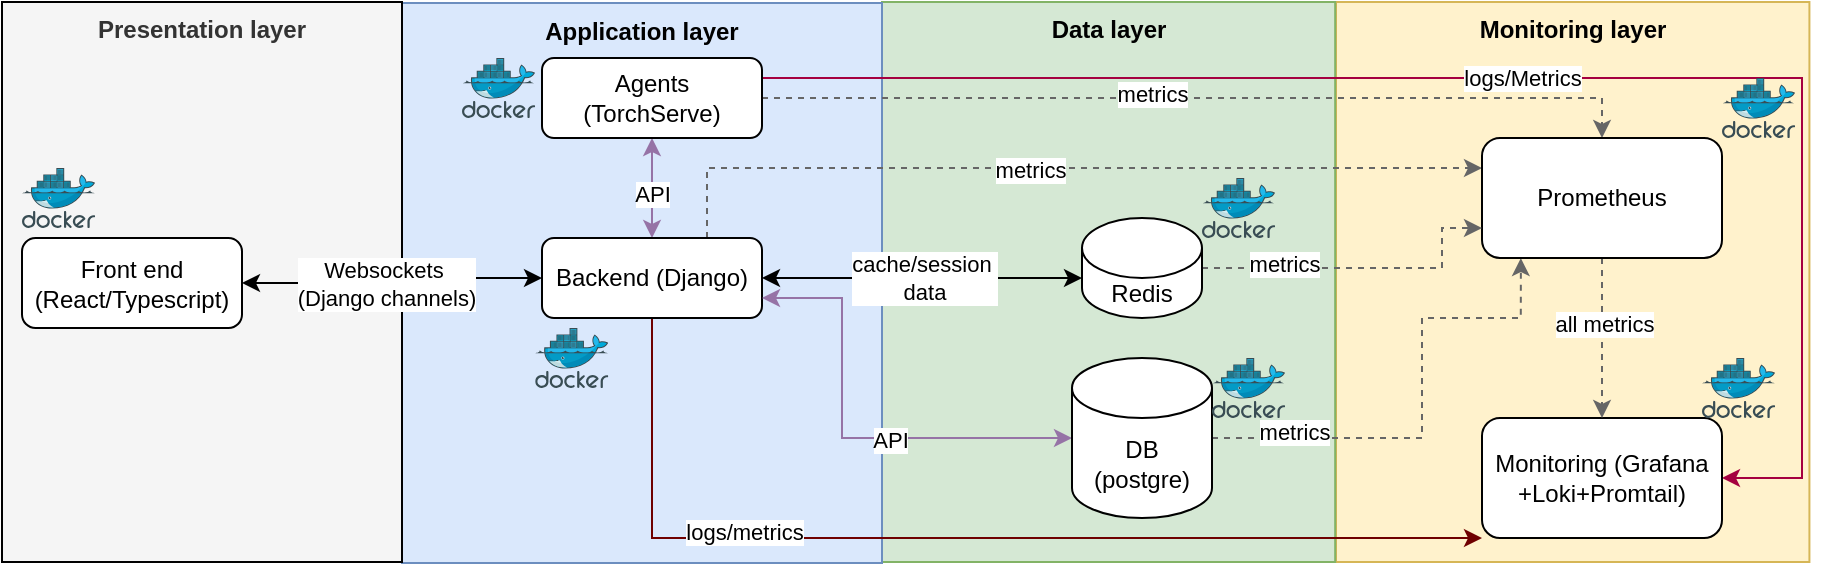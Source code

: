 <mxfile version="24.7.5">
  <diagram name="Page-1" id="CiyXFAk-7DnXUXdZaAjp">
    <mxGraphModel dx="1062" dy="710" grid="1" gridSize="10" guides="1" tooltips="1" connect="1" arrows="1" fold="1" page="1" pageScale="1" pageWidth="850" pageHeight="1100" math="0" shadow="0">
      <root>
        <mxCell id="0" />
        <mxCell id="1" parent="0" />
        <mxCell id="xeRgE6XUrHSfRugqc7fB-45" value="Monitoring layer" style="rounded=0;whiteSpace=wrap;html=1;fillColor=#fff2cc;strokeColor=#d6b656;fontStyle=1;verticalAlign=top;" vertex="1" parent="1">
          <mxGeometry x="717" y="450" width="236.71" height="280" as="geometry" />
        </mxCell>
        <mxCell id="xeRgE6XUrHSfRugqc7fB-44" value="Data layer" style="rounded=0;whiteSpace=wrap;html=1;fillColor=#d5e8d4;strokeColor=#82b366;fontStyle=1;verticalAlign=top;" vertex="1" parent="1">
          <mxGeometry x="490" y="450" width="226.59" height="280" as="geometry" />
        </mxCell>
        <mxCell id="xeRgE6XUrHSfRugqc7fB-43" value="Application layer" style="rounded=0;whiteSpace=wrap;html=1;fillColor=#dae8fc;strokeColor=#6c8ebf;verticalAlign=top;fontStyle=1" vertex="1" parent="1">
          <mxGeometry x="250" y="450.5" width="240" height="280" as="geometry" />
        </mxCell>
        <mxCell id="xeRgE6XUrHSfRugqc7fB-42" value="Presentation layer" style="rounded=0;whiteSpace=wrap;html=1;fillColor=#f5f5f5;fontColor=#333333;strokeColor=default;horizontal=1;verticalAlign=top;fontStyle=1" vertex="1" parent="1">
          <mxGeometry x="50" y="450" width="200" height="280" as="geometry" />
        </mxCell>
        <mxCell id="gWwcnGVknCiloAEEalJj-23" value="" style="image;sketch=0;aspect=fixed;html=1;points=[];align=center;fontSize=12;image=img/lib/mscae/Docker.svg;" parent="1" vertex="1">
          <mxGeometry x="60" y="533" width="36.59" height="30" as="geometry" />
        </mxCell>
        <mxCell id="xeRgE6XUrHSfRugqc7fB-19" value="Front end (React/Typescript)" style="rounded=1;whiteSpace=wrap;html=1;" vertex="1" parent="1">
          <mxGeometry x="60" y="568" width="110" height="45" as="geometry" />
        </mxCell>
        <mxCell id="xeRgE6XUrHSfRugqc7fB-27" style="edgeStyle=orthogonalEdgeStyle;rounded=0;orthogonalLoop=1;jettySize=auto;html=1;entryX=1;entryY=0.5;entryDx=0;entryDy=0;startArrow=classic;startFill=1;" edge="1" parent="1" source="xeRgE6XUrHSfRugqc7fB-20" target="xeRgE6XUrHSfRugqc7fB-19">
          <mxGeometry relative="1" as="geometry" />
        </mxCell>
        <mxCell id="xeRgE6XUrHSfRugqc7fB-36" value="Websockets&amp;nbsp;&lt;div&gt;(Django channels)&lt;/div&gt;" style="edgeLabel;html=1;align=center;verticalAlign=middle;resizable=0;points=[];" vertex="1" connectable="0" parent="xeRgE6XUrHSfRugqc7fB-27">
          <mxGeometry x="0.058" relative="1" as="geometry">
            <mxPoint as="offset" />
          </mxGeometry>
        </mxCell>
        <mxCell id="xeRgE6XUrHSfRugqc7fB-32" style="edgeStyle=orthogonalEdgeStyle;rounded=0;orthogonalLoop=1;jettySize=auto;html=1;entryX=0.5;entryY=1;entryDx=0;entryDy=0;startArrow=classic;startFill=1;jumpSize=20;fillColor=#e1d5e7;strokeColor=#9673a6;" edge="1" parent="1" source="xeRgE6XUrHSfRugqc7fB-20" target="xeRgE6XUrHSfRugqc7fB-21">
          <mxGeometry relative="1" as="geometry" />
        </mxCell>
        <mxCell id="xeRgE6XUrHSfRugqc7fB-37" value="API" style="edgeLabel;html=1;align=center;verticalAlign=middle;resizable=0;points=[];" vertex="1" connectable="0" parent="xeRgE6XUrHSfRugqc7fB-32">
          <mxGeometry x="-0.094" relative="1" as="geometry">
            <mxPoint as="offset" />
          </mxGeometry>
        </mxCell>
        <mxCell id="xeRgE6XUrHSfRugqc7fB-40" style="edgeStyle=orthogonalEdgeStyle;rounded=0;orthogonalLoop=1;jettySize=auto;html=1;exitX=0.75;exitY=0;exitDx=0;exitDy=0;entryX=0;entryY=0.25;entryDx=0;entryDy=0;dashed=1;fillColor=#f5f5f5;strokeColor=#666666;" edge="1" parent="1" source="xeRgE6XUrHSfRugqc7fB-20" target="xeRgE6XUrHSfRugqc7fB-25">
          <mxGeometry relative="1" as="geometry">
            <Array as="points">
              <mxPoint x="403" y="533" />
            </Array>
          </mxGeometry>
        </mxCell>
        <mxCell id="xeRgE6XUrHSfRugqc7fB-41" value="metrics" style="edgeLabel;html=1;align=center;verticalAlign=middle;resizable=0;points=[];" vertex="1" connectable="0" parent="xeRgE6XUrHSfRugqc7fB-40">
          <mxGeometry x="-0.069" y="-1" relative="1" as="geometry">
            <mxPoint as="offset" />
          </mxGeometry>
        </mxCell>
        <mxCell id="xeRgE6XUrHSfRugqc7fB-60" style="edgeStyle=orthogonalEdgeStyle;rounded=0;orthogonalLoop=1;jettySize=auto;html=1;entryX=0;entryY=1;entryDx=0;entryDy=0;fillColor=#a20025;strokeColor=#6F0000;" edge="1" parent="1" source="xeRgE6XUrHSfRugqc7fB-20" target="xeRgE6XUrHSfRugqc7fB-24">
          <mxGeometry relative="1" as="geometry">
            <Array as="points">
              <mxPoint x="375" y="718" />
            </Array>
          </mxGeometry>
        </mxCell>
        <mxCell id="xeRgE6XUrHSfRugqc7fB-61" value="logs/metrics" style="edgeLabel;html=1;align=center;verticalAlign=middle;resizable=0;points=[];" vertex="1" connectable="0" parent="xeRgE6XUrHSfRugqc7fB-60">
          <mxGeometry x="-0.406" y="3" relative="1" as="geometry">
            <mxPoint as="offset" />
          </mxGeometry>
        </mxCell>
        <mxCell id="xeRgE6XUrHSfRugqc7fB-20" value="Backend (Django)" style="rounded=1;whiteSpace=wrap;html=1;" vertex="1" parent="1">
          <mxGeometry x="320" y="568" width="110" height="40" as="geometry" />
        </mxCell>
        <mxCell id="xeRgE6XUrHSfRugqc7fB-33" style="edgeStyle=orthogonalEdgeStyle;rounded=0;orthogonalLoop=1;jettySize=auto;html=1;entryX=0.5;entryY=0;entryDx=0;entryDy=0;dashed=1;fillColor=#f5f5f5;strokeColor=#666666;" edge="1" parent="1" source="xeRgE6XUrHSfRugqc7fB-21" target="xeRgE6XUrHSfRugqc7fB-25">
          <mxGeometry relative="1" as="geometry" />
        </mxCell>
        <mxCell id="xeRgE6XUrHSfRugqc7fB-35" value="metrics" style="edgeLabel;html=1;align=center;verticalAlign=middle;resizable=0;points=[];" vertex="1" connectable="0" parent="xeRgE6XUrHSfRugqc7fB-33">
          <mxGeometry x="-0.115" y="2" relative="1" as="geometry">
            <mxPoint as="offset" />
          </mxGeometry>
        </mxCell>
        <mxCell id="xeRgE6XUrHSfRugqc7fB-59" value="logs/Metrics" style="edgeStyle=orthogonalEdgeStyle;rounded=0;orthogonalLoop=1;jettySize=auto;html=1;entryX=1;entryY=0.5;entryDx=0;entryDy=0;exitX=1;exitY=0.25;exitDx=0;exitDy=0;fillColor=#d80073;strokeColor=#A50040;" edge="1" parent="1" source="xeRgE6XUrHSfRugqc7fB-21" target="xeRgE6XUrHSfRugqc7fB-24">
          <mxGeometry relative="1" as="geometry">
            <Array as="points">
              <mxPoint x="950" y="488" />
              <mxPoint x="950" y="688" />
            </Array>
          </mxGeometry>
        </mxCell>
        <mxCell id="xeRgE6XUrHSfRugqc7fB-21" value="Agents (TorchServe)" style="rounded=1;whiteSpace=wrap;html=1;" vertex="1" parent="1">
          <mxGeometry x="320" y="478" width="110" height="40" as="geometry" />
        </mxCell>
        <mxCell id="xeRgE6XUrHSfRugqc7fB-30" style="edgeStyle=orthogonalEdgeStyle;rounded=0;orthogonalLoop=1;jettySize=auto;html=1;entryX=1;entryY=0.75;entryDx=0;entryDy=0;startArrow=classic;startFill=1;endArrow=classic;endFill=1;jumpSize=20;fillColor=#e1d5e7;strokeColor=#9673a6;" edge="1" parent="1" source="xeRgE6XUrHSfRugqc7fB-23" target="xeRgE6XUrHSfRugqc7fB-20">
          <mxGeometry relative="1" as="geometry">
            <Array as="points">
              <mxPoint x="470" y="668" />
              <mxPoint x="470" y="598" />
            </Array>
          </mxGeometry>
        </mxCell>
        <mxCell id="xeRgE6XUrHSfRugqc7fB-39" value="API" style="edgeLabel;html=1;align=center;verticalAlign=middle;resizable=0;points=[];" vertex="1" connectable="0" parent="xeRgE6XUrHSfRugqc7fB-30">
          <mxGeometry x="-0.191" y="1" relative="1" as="geometry">
            <mxPoint as="offset" />
          </mxGeometry>
        </mxCell>
        <mxCell id="xeRgE6XUrHSfRugqc7fB-49" style="edgeStyle=orthogonalEdgeStyle;rounded=0;orthogonalLoop=1;jettySize=auto;html=1;entryX=0.162;entryY=1.001;entryDx=0;entryDy=0;entryPerimeter=0;dashed=1;fillColor=#f5f5f5;strokeColor=#666666;" edge="1" parent="1" source="xeRgE6XUrHSfRugqc7fB-23" target="xeRgE6XUrHSfRugqc7fB-25">
          <mxGeometry relative="1" as="geometry">
            <Array as="points">
              <mxPoint x="760" y="668" />
              <mxPoint x="760" y="608" />
              <mxPoint x="809" y="608" />
            </Array>
          </mxGeometry>
        </mxCell>
        <mxCell id="xeRgE6XUrHSfRugqc7fB-50" value="metrics" style="edgeLabel;html=1;align=center;verticalAlign=middle;resizable=0;points=[];" vertex="1" connectable="0" parent="xeRgE6XUrHSfRugqc7fB-49">
          <mxGeometry x="-0.663" y="3" relative="1" as="geometry">
            <mxPoint as="offset" />
          </mxGeometry>
        </mxCell>
        <mxCell id="xeRgE6XUrHSfRugqc7fB-23" value="DB (postgre)" style="shape=cylinder3;whiteSpace=wrap;html=1;boundedLbl=1;backgroundOutline=1;size=15;" vertex="1" parent="1">
          <mxGeometry x="585" y="628" width="70" height="80" as="geometry" />
        </mxCell>
        <mxCell id="xeRgE6XUrHSfRugqc7fB-24" value="Monitoring (Grafana&lt;div&gt;+Loki+Promtail)&lt;/div&gt;" style="rounded=1;whiteSpace=wrap;html=1;" vertex="1" parent="1">
          <mxGeometry x="790" y="658" width="120" height="60" as="geometry" />
        </mxCell>
        <mxCell id="xeRgE6XUrHSfRugqc7fB-34" style="edgeStyle=orthogonalEdgeStyle;rounded=0;orthogonalLoop=1;jettySize=auto;html=1;entryX=0.5;entryY=0;entryDx=0;entryDy=0;dashed=1;fillColor=#f5f5f5;strokeColor=#666666;" edge="1" parent="1" source="xeRgE6XUrHSfRugqc7fB-25" target="xeRgE6XUrHSfRugqc7fB-24">
          <mxGeometry relative="1" as="geometry" />
        </mxCell>
        <mxCell id="xeRgE6XUrHSfRugqc7fB-57" value="all metrics" style="edgeLabel;html=1;align=center;verticalAlign=middle;resizable=0;points=[];" vertex="1" connectable="0" parent="xeRgE6XUrHSfRugqc7fB-34">
          <mxGeometry x="-0.18" y="1" relative="1" as="geometry">
            <mxPoint as="offset" />
          </mxGeometry>
        </mxCell>
        <mxCell id="xeRgE6XUrHSfRugqc7fB-25" value="Prometheus" style="rounded=1;whiteSpace=wrap;html=1;" vertex="1" parent="1">
          <mxGeometry x="790" y="518" width="120" height="60" as="geometry" />
        </mxCell>
        <mxCell id="xeRgE6XUrHSfRugqc7fB-47" style="edgeStyle=orthogonalEdgeStyle;rounded=0;orthogonalLoop=1;jettySize=auto;html=1;entryX=0;entryY=0.75;entryDx=0;entryDy=0;dashed=1;fillColor=#f5f5f5;strokeColor=#666666;" edge="1" parent="1" source="xeRgE6XUrHSfRugqc7fB-26" target="xeRgE6XUrHSfRugqc7fB-25">
          <mxGeometry relative="1" as="geometry">
            <Array as="points">
              <mxPoint x="770" y="583" />
              <mxPoint x="770" y="563" />
            </Array>
          </mxGeometry>
        </mxCell>
        <mxCell id="xeRgE6XUrHSfRugqc7fB-48" value="metrics" style="edgeLabel;html=1;align=center;verticalAlign=middle;resizable=0;points=[];" vertex="1" connectable="0" parent="xeRgE6XUrHSfRugqc7fB-47">
          <mxGeometry x="-0.488" y="2" relative="1" as="geometry">
            <mxPoint as="offset" />
          </mxGeometry>
        </mxCell>
        <mxCell id="xeRgE6XUrHSfRugqc7fB-26" value="Redis" style="shape=cylinder3;whiteSpace=wrap;html=1;boundedLbl=1;backgroundOutline=1;size=15;" vertex="1" parent="1">
          <mxGeometry x="590" y="558" width="60" height="50" as="geometry" />
        </mxCell>
        <mxCell id="xeRgE6XUrHSfRugqc7fB-29" style="edgeStyle=orthogonalEdgeStyle;rounded=0;orthogonalLoop=1;jettySize=auto;html=1;entryX=0;entryY=0;entryDx=0;entryDy=30;entryPerimeter=0;startArrow=classic;startFill=1;" edge="1" parent="1" source="xeRgE6XUrHSfRugqc7fB-20" target="xeRgE6XUrHSfRugqc7fB-26">
          <mxGeometry relative="1" as="geometry" />
        </mxCell>
        <mxCell id="xeRgE6XUrHSfRugqc7fB-38" value="cache/session&amp;nbsp;&lt;div&gt;data&lt;/div&gt;" style="edgeLabel;html=1;align=center;verticalAlign=middle;resizable=0;points=[];" vertex="1" connectable="0" parent="xeRgE6XUrHSfRugqc7fB-29">
          <mxGeometry x="0.012" relative="1" as="geometry">
            <mxPoint as="offset" />
          </mxGeometry>
        </mxCell>
        <mxCell id="xeRgE6XUrHSfRugqc7fB-51" value="" style="image;sketch=0;aspect=fixed;html=1;points=[];align=center;fontSize=12;image=img/lib/mscae/Docker.svg;" vertex="1" parent="1">
          <mxGeometry x="316.59" y="613" width="36.59" height="30" as="geometry" />
        </mxCell>
        <mxCell id="xeRgE6XUrHSfRugqc7fB-52" value="" style="image;sketch=0;aspect=fixed;html=1;points=[];align=center;fontSize=12;image=img/lib/mscae/Docker.svg;" vertex="1" parent="1">
          <mxGeometry x="280" y="478" width="36.59" height="30" as="geometry" />
        </mxCell>
        <mxCell id="xeRgE6XUrHSfRugqc7fB-53" value="" style="image;sketch=0;aspect=fixed;html=1;points=[];align=center;fontSize=12;image=img/lib/mscae/Docker.svg;" vertex="1" parent="1">
          <mxGeometry x="650" y="538" width="36.59" height="30" as="geometry" />
        </mxCell>
        <mxCell id="xeRgE6XUrHSfRugqc7fB-54" value="" style="image;sketch=0;aspect=fixed;html=1;points=[];align=center;fontSize=12;image=img/lib/mscae/Docker.svg;" vertex="1" parent="1">
          <mxGeometry x="655" y="628" width="36.59" height="30" as="geometry" />
        </mxCell>
        <mxCell id="xeRgE6XUrHSfRugqc7fB-55" value="" style="image;sketch=0;aspect=fixed;html=1;points=[];align=center;fontSize=12;image=img/lib/mscae/Docker.svg;" vertex="1" parent="1">
          <mxGeometry x="910" y="488" width="36.59" height="30" as="geometry" />
        </mxCell>
        <mxCell id="xeRgE6XUrHSfRugqc7fB-56" value="" style="image;sketch=0;aspect=fixed;html=1;points=[];align=center;fontSize=12;image=img/lib/mscae/Docker.svg;" vertex="1" parent="1">
          <mxGeometry x="900" y="628" width="36.59" height="30" as="geometry" />
        </mxCell>
      </root>
    </mxGraphModel>
  </diagram>
</mxfile>
